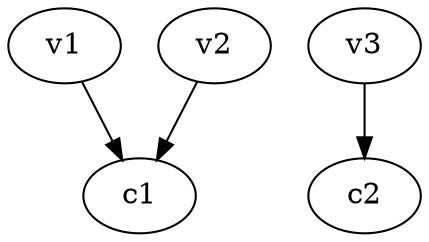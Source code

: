 strict digraph  {
c1;
c2;
v1;
v2;
v3;
v1 -> c1  [weight=1];
v2 -> c1  [weight=1];
v3 -> c2  [weight=1];
}
